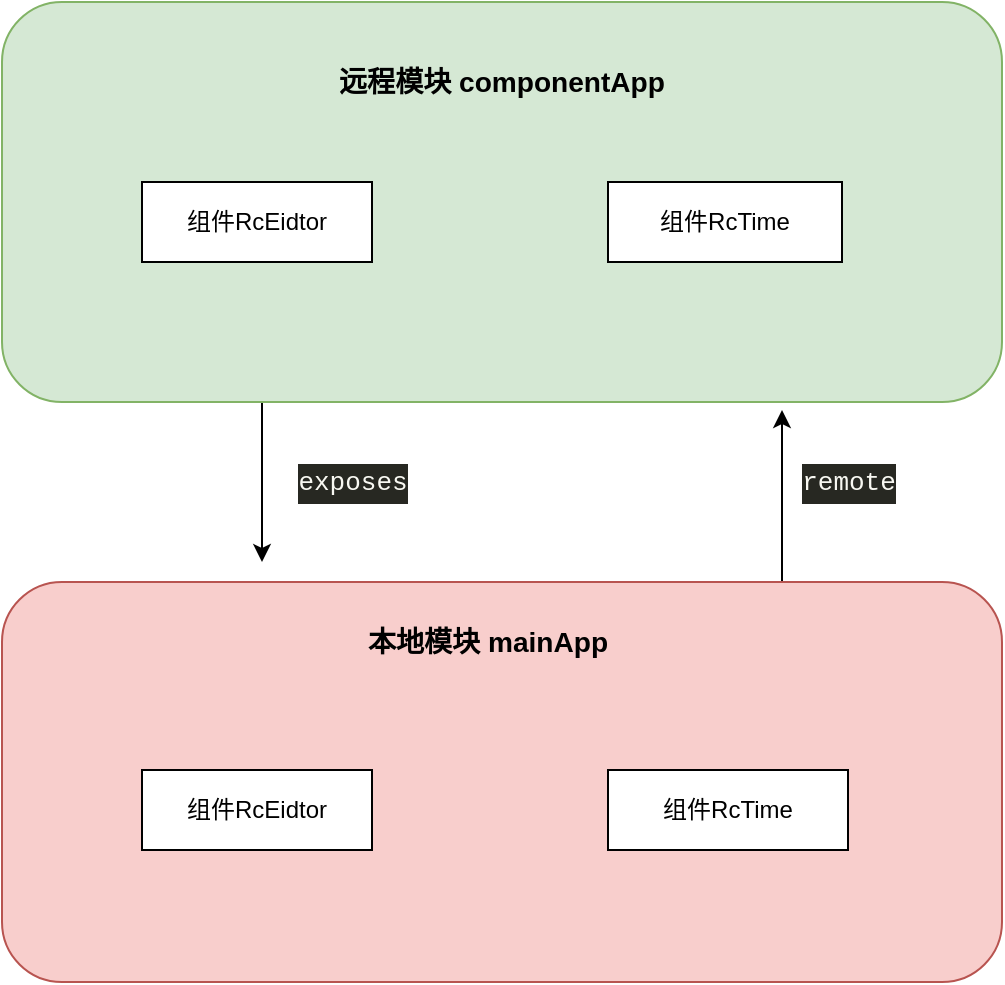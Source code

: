 <mxfile version="12.2.4" pages="1"><diagram id="1Dc3_MkrF9HWP1APKm31" name="Page-1"><mxGraphModel dx="601" dy="543" grid="1" gridSize="10" guides="1" tooltips="1" connect="1" arrows="1" fold="1" page="1" pageScale="1" pageWidth="827" pageHeight="1169" math="0" shadow="0"><root><mxCell id="0"/><mxCell id="1" parent="0"/><mxCell id="12" value="" style="edgeStyle=orthogonalEdgeStyle;rounded=0;orthogonalLoop=1;jettySize=auto;html=1;fontSize=20;spacing=9;" parent="1" source="2" edge="1"><mxGeometry relative="1" as="geometry"><mxPoint x="190" y="380" as="targetPoint"/><Array as="points"><mxPoint x="190" y="350"/><mxPoint x="190" y="350"/></Array></mxGeometry></mxCell><mxCell id="2" value="&lt;h3&gt;&lt;br&gt;&lt;/h3&gt;" style="rounded=1;whiteSpace=wrap;html=1;fillColor=#d5e8d4;strokeColor=#82b366;align=left;" parent="1" vertex="1"><mxGeometry x="60" y="100" width="500" height="200" as="geometry"/></mxCell><mxCell id="3" value="组件RcEidtor" style="rounded=0;whiteSpace=wrap;html=1;" parent="1" vertex="1"><mxGeometry x="130" y="190" width="115" height="40" as="geometry"/></mxCell><mxCell id="5" value="&lt;span&gt;组件RcTime&lt;/span&gt;" style="rounded=0;whiteSpace=wrap;html=1;" parent="1" vertex="1"><mxGeometry x="363" y="190" width="117" height="40" as="geometry"/></mxCell><mxCell id="6" value="&lt;h3 style=&quot;text-align: left&quot;&gt;&lt;span style=&quot;line-height: 1.404px&quot;&gt;远程模块 componentApp&lt;/span&gt;&lt;/h3&gt;" style="text;html=1;strokeColor=none;fillColor=none;align=center;verticalAlign=middle;whiteSpace=wrap;rounded=0;" parent="1" vertex="1"><mxGeometry x="200" y="130" width="220" height="20" as="geometry"/></mxCell><mxCell id="14" value="" style="edgeStyle=orthogonalEdgeStyle;rounded=0;orthogonalLoop=1;jettySize=auto;html=1;fontSize=20;" parent="1" source="7" edge="1"><mxGeometry relative="1" as="geometry"><mxPoint x="450" y="304" as="targetPoint"/><Array as="points"><mxPoint x="450" y="340"/><mxPoint x="450" y="340"/></Array></mxGeometry></mxCell><mxCell id="7" value="&lt;h3&gt;&lt;span style=&quot;color: rgba(0 , 0 , 0 , 0) ; font-family: monospace ; font-size: 0px ; font-weight: 400&quot;&gt;%3CmxGraphModel%3E%3Croot%3E%3CmxCell%20id%3D%220%22%2F%3E%3CmxCell%20id%3D%221%22%20parent%3D%220%22%2F%3E%3CmxCell%20id%3D%222%22%20value%3D%22%26lt%3Bspan%26gt%3B%E7%BB%84%E4%BB%B6RcTime%26lt%3B%2Fspan%26gt%3B%22%20style%3D%22rounded%3D0%3BwhiteSpace%3Dwrap%3Bhtml%3D1%3B%22%20vertex%3D%221%22%20parent%3D%221%22%3E%3CmxGeometry%20x%3D%22353%22%20y%3D%22170%22%20width%3D%22120%22%20height%3D%2260%22%20as%3D%22geometry%22%2F%3E%3C%2FmxCell%3E%3C%2Froot%3E%3C%2FmxGraphModel%3E&lt;/span&gt;&lt;br&gt;&lt;/h3&gt;" style="rounded=1;whiteSpace=wrap;html=1;fillColor=#f8cecc;strokeColor=#b85450;align=left;" parent="1" vertex="1"><mxGeometry x="60" y="390" width="500" height="200" as="geometry"/></mxCell><mxCell id="8" value="&lt;h3 style=&quot;text-align: left&quot;&gt;&lt;span style=&quot;line-height: 1.404px&quot;&gt;本地模块 mainApp&lt;/span&gt;&lt;/h3&gt;" style="text;html=1;strokeColor=none;fillColor=none;align=center;verticalAlign=middle;whiteSpace=wrap;rounded=0;" parent="1" vertex="1"><mxGeometry x="193" y="410" width="220" height="20" as="geometry"/></mxCell><mxCell id="9" value="组件RcEidtor" style="rounded=0;whiteSpace=wrap;html=1;" parent="1" vertex="1"><mxGeometry x="130" y="484" width="115" height="40" as="geometry"/></mxCell><mxCell id="10" value="&lt;span&gt;组件RcTime&lt;/span&gt;" style="rounded=0;whiteSpace=wrap;html=1;" parent="1" vertex="1"><mxGeometry x="363" y="484" width="120" height="40" as="geometry"/></mxCell><mxCell id="15" value="&lt;div style=&quot;color: rgb(248 , 248 , 242) ; background-color: rgb(39 , 40 , 34) ; font-family: &amp;#34;menlo&amp;#34; , &amp;#34;monaco&amp;#34; , &amp;#34;courier new&amp;#34; , monospace ; font-size: 13px ; line-height: 20px ; white-space: pre&quot;&gt;exposes&lt;/div&gt;" style="text;html=1;strokeColor=none;fillColor=none;align=center;verticalAlign=middle;whiteSpace=wrap;rounded=0;fontSize=20;" parent="1" vertex="1"><mxGeometry x="188" y="330" width="95" height="20" as="geometry"/></mxCell><mxCell id="17" value="&lt;div style=&quot;color: rgb(248 , 248 , 242) ; background-color: rgb(39 , 40 , 34) ; font-family: &amp;#34;menlo&amp;#34; , &amp;#34;monaco&amp;#34; , &amp;#34;courier new&amp;#34; , monospace ; font-size: 13px ; line-height: 20px ; white-space: pre&quot;&gt;remote&lt;/div&gt;" style="text;html=1;strokeColor=none;fillColor=none;align=center;verticalAlign=middle;whiteSpace=wrap;rounded=0;fontSize=20;" parent="1" vertex="1"><mxGeometry x="435.5" y="330" width="95" height="20" as="geometry"/></mxCell></root></mxGraphModel></diagram></mxfile>